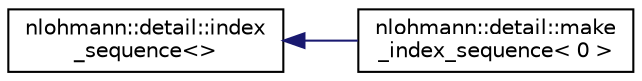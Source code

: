 digraph "Graphical Class Hierarchy"
{
 // INTERACTIVE_SVG=YES
  edge [fontname="Helvetica",fontsize="10",labelfontname="Helvetica",labelfontsize="10"];
  node [fontname="Helvetica",fontsize="10",shape=record];
  rankdir="LR";
  Node1 [label="nlohmann::detail::index\l_sequence\<\>",height=0.2,width=0.4,color="black", fillcolor="white", style="filled",URL="$structnlohmann_1_1detail_1_1index__sequence.html"];
  Node1 -> Node2 [dir="back",color="midnightblue",fontsize="10",style="solid",fontname="Helvetica"];
  Node2 [label="nlohmann::detail::make\l_index_sequence\< 0 \>",height=0.2,width=0.4,color="black", fillcolor="white", style="filled",URL="$structnlohmann_1_1detail_1_1make__index__sequence_3_010_01_4.html"];
}
